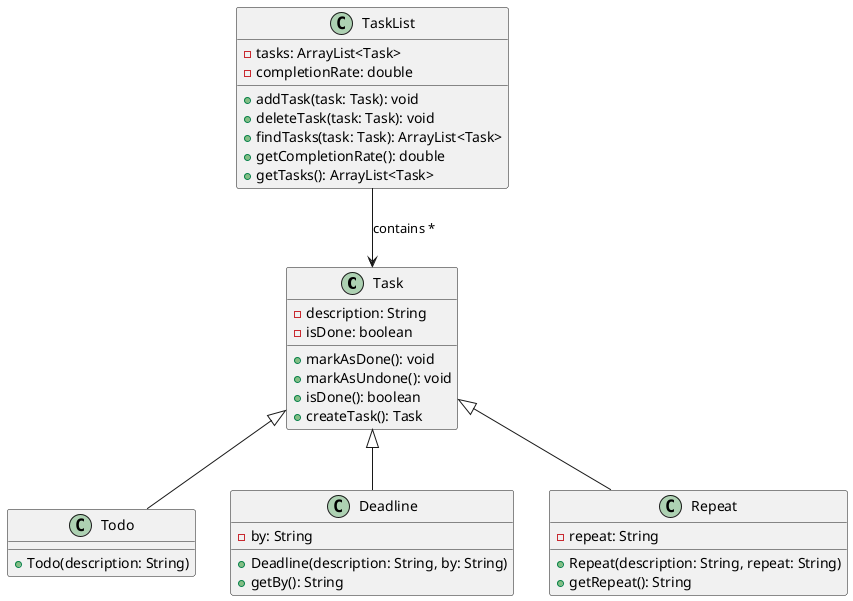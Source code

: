 @startuml

class Task {
    - description: String
    - isDone: boolean
    + markAsDone(): void
    + markAsUndone(): void
    + isDone(): boolean
    + createTask(): Task
}

class Todo {
    + Todo(description: String)
}

class Deadline {
    - by: String
    + Deadline(description: String, by: String)
    + getBy(): String
}

class Repeat {
    - repeat: String
    + Repeat(description: String, repeat: String)
    + getRepeat(): String
}

class TaskList {
    - tasks: ArrayList<Task>
    - completionRate: double
    + addTask(task: Task): void
    + deleteTask(task: Task): void
    + findTasks(task: Task): ArrayList<Task>
    + getCompletionRate(): double
    + getTasks(): ArrayList<Task>
}

'--- Inheritance Relationships ---
Task <|-- Todo
Task <|-- Deadline
Task <|-- Repeat

'--- Association ---
TaskList --> Task : contains *
@enduml

